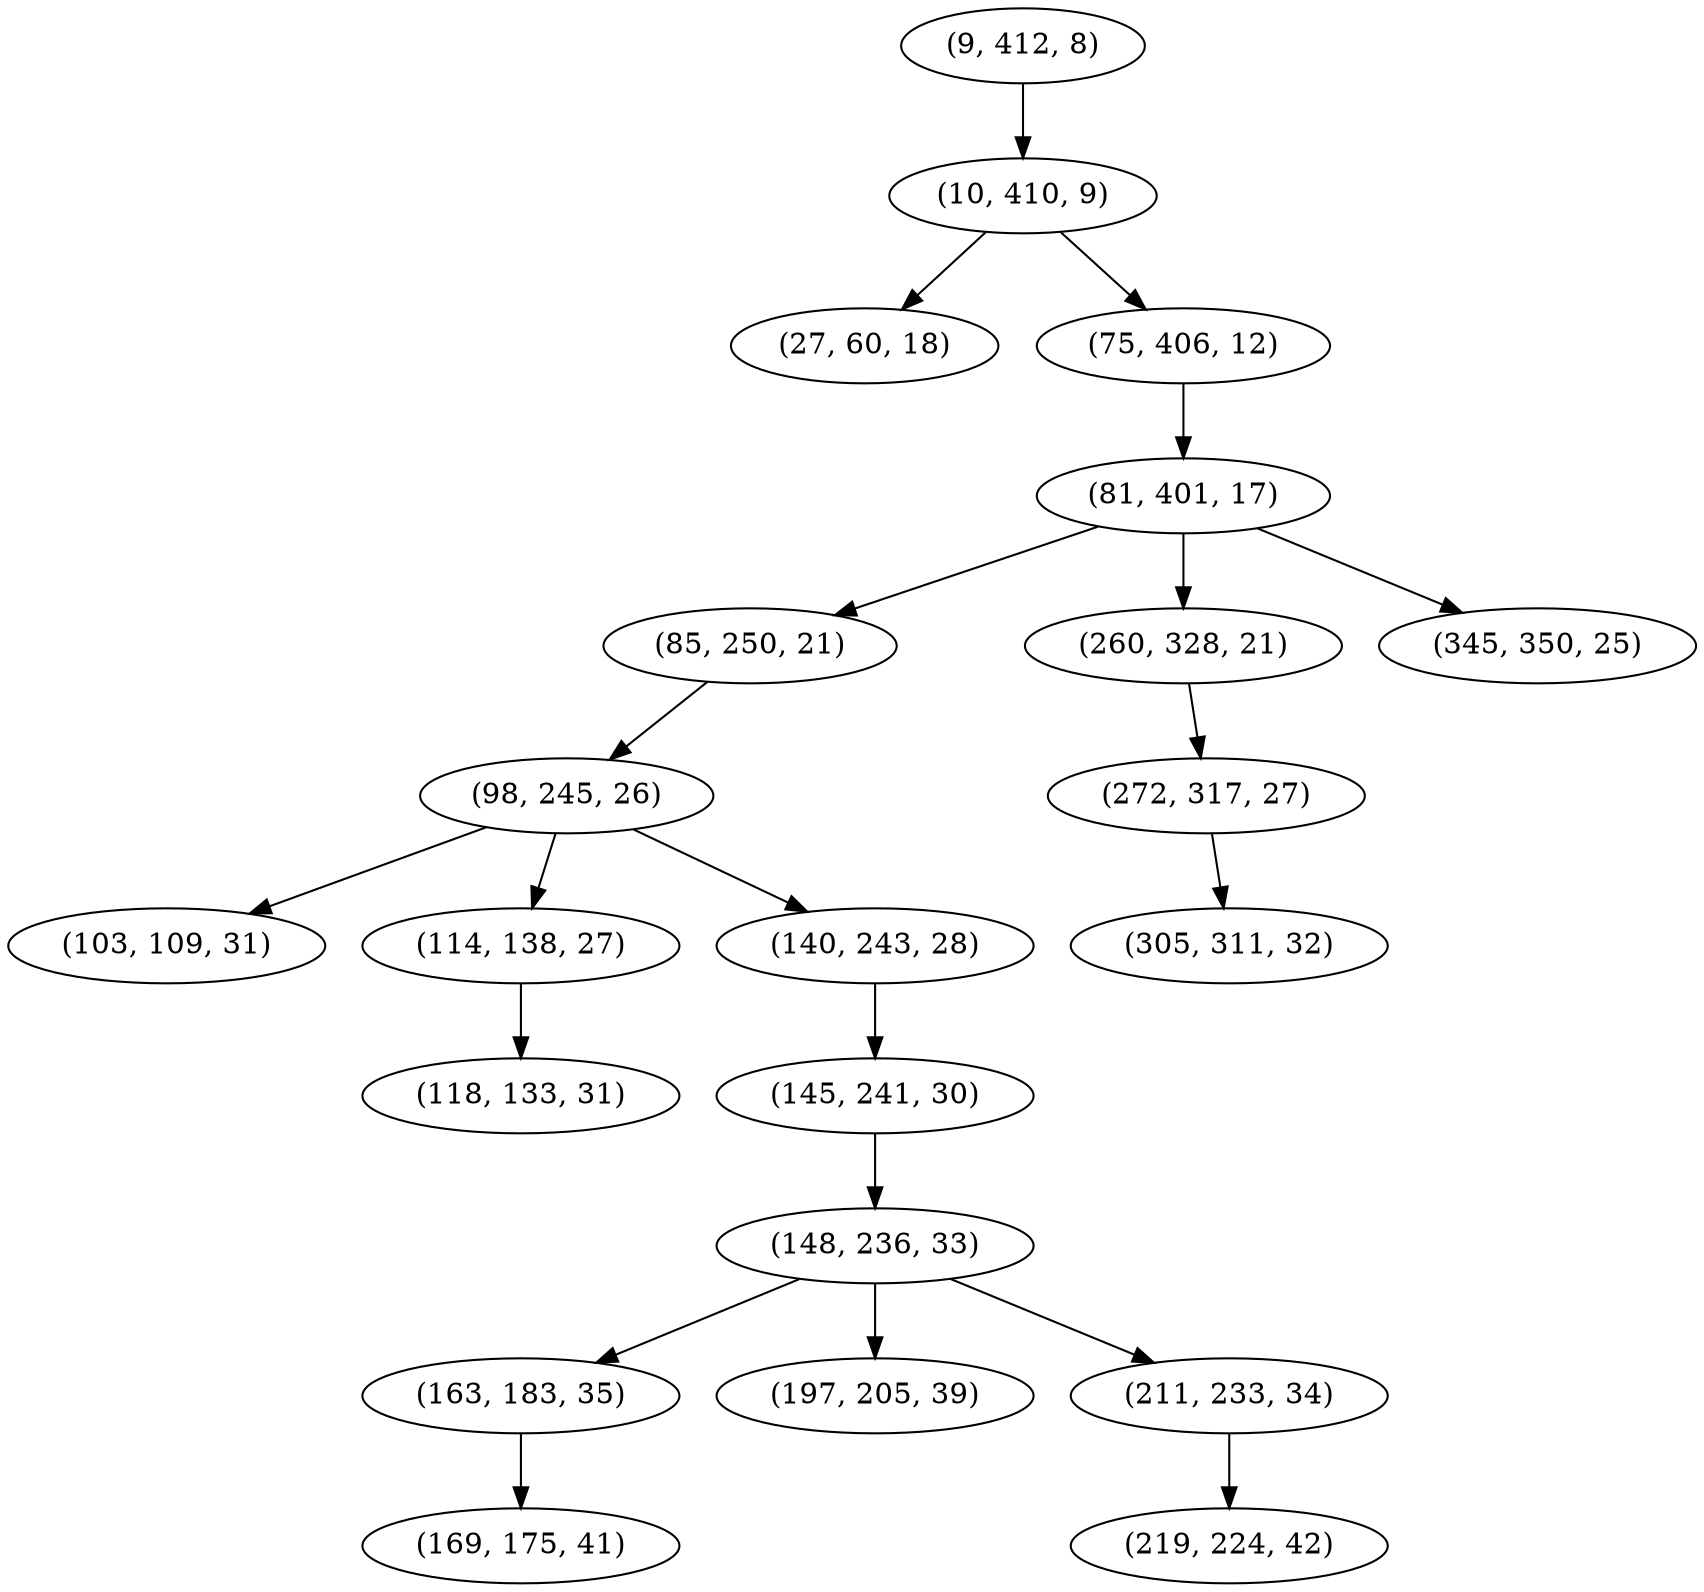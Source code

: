 digraph tree {
    "(9, 412, 8)";
    "(10, 410, 9)";
    "(27, 60, 18)";
    "(75, 406, 12)";
    "(81, 401, 17)";
    "(85, 250, 21)";
    "(98, 245, 26)";
    "(103, 109, 31)";
    "(114, 138, 27)";
    "(118, 133, 31)";
    "(140, 243, 28)";
    "(145, 241, 30)";
    "(148, 236, 33)";
    "(163, 183, 35)";
    "(169, 175, 41)";
    "(197, 205, 39)";
    "(211, 233, 34)";
    "(219, 224, 42)";
    "(260, 328, 21)";
    "(272, 317, 27)";
    "(305, 311, 32)";
    "(345, 350, 25)";
    "(9, 412, 8)" -> "(10, 410, 9)";
    "(10, 410, 9)" -> "(27, 60, 18)";
    "(10, 410, 9)" -> "(75, 406, 12)";
    "(75, 406, 12)" -> "(81, 401, 17)";
    "(81, 401, 17)" -> "(85, 250, 21)";
    "(81, 401, 17)" -> "(260, 328, 21)";
    "(81, 401, 17)" -> "(345, 350, 25)";
    "(85, 250, 21)" -> "(98, 245, 26)";
    "(98, 245, 26)" -> "(103, 109, 31)";
    "(98, 245, 26)" -> "(114, 138, 27)";
    "(98, 245, 26)" -> "(140, 243, 28)";
    "(114, 138, 27)" -> "(118, 133, 31)";
    "(140, 243, 28)" -> "(145, 241, 30)";
    "(145, 241, 30)" -> "(148, 236, 33)";
    "(148, 236, 33)" -> "(163, 183, 35)";
    "(148, 236, 33)" -> "(197, 205, 39)";
    "(148, 236, 33)" -> "(211, 233, 34)";
    "(163, 183, 35)" -> "(169, 175, 41)";
    "(211, 233, 34)" -> "(219, 224, 42)";
    "(260, 328, 21)" -> "(272, 317, 27)";
    "(272, 317, 27)" -> "(305, 311, 32)";
}
